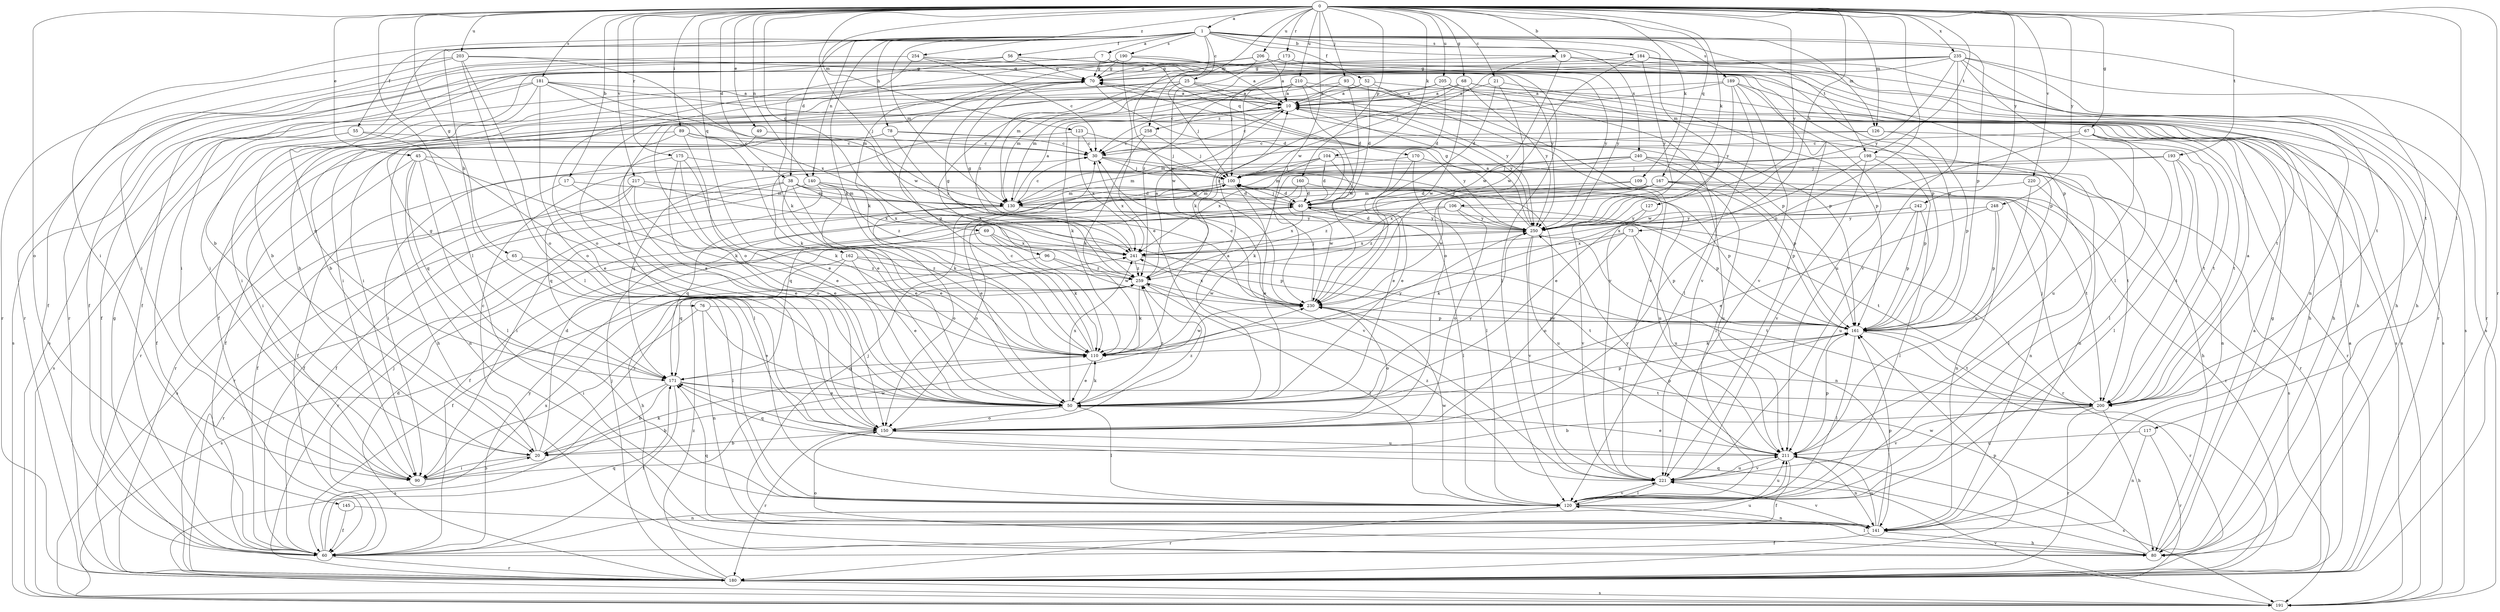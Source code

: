 strict digraph  {
0;
1;
7;
10;
17;
19;
20;
21;
25;
30;
38;
40;
45;
49;
50;
52;
55;
56;
60;
65;
67;
68;
69;
70;
73;
76;
78;
80;
89;
90;
93;
96;
100;
104;
106;
109;
110;
117;
120;
123;
126;
127;
130;
140;
141;
145;
150;
160;
161;
162;
167;
170;
171;
173;
175;
180;
181;
184;
189;
190;
191;
193;
198;
200;
203;
205;
206;
210;
211;
217;
220;
221;
230;
235;
240;
241;
242;
248;
250;
254;
258;
259;
0 -> 1  [label=a];
0 -> 17  [label=b];
0 -> 19  [label=b];
0 -> 21  [label=c];
0 -> 38  [label=d];
0 -> 45  [label=e];
0 -> 49  [label=e];
0 -> 65  [label=g];
0 -> 67  [label=g];
0 -> 68  [label=g];
0 -> 69  [label=g];
0 -> 73  [label=h];
0 -> 89  [label=i];
0 -> 93  [label=j];
0 -> 96  [label=j];
0 -> 104  [label=k];
0 -> 106  [label=k];
0 -> 109  [label=k];
0 -> 117  [label=l];
0 -> 120  [label=l];
0 -> 123  [label=m];
0 -> 126  [label=m];
0 -> 140  [label=n];
0 -> 145  [label=o];
0 -> 150  [label=o];
0 -> 160  [label=p];
0 -> 162  [label=q];
0 -> 167  [label=q];
0 -> 173  [label=r];
0 -> 175  [label=r];
0 -> 180  [label=r];
0 -> 181  [label=s];
0 -> 193  [label=t];
0 -> 198  [label=t];
0 -> 203  [label=u];
0 -> 205  [label=u];
0 -> 206  [label=u];
0 -> 210  [label=u];
0 -> 217  [label=v];
0 -> 220  [label=v];
0 -> 230  [label=w];
0 -> 235  [label=x];
0 -> 242  [label=y];
0 -> 248  [label=y];
0 -> 250  [label=y];
0 -> 254  [label=z];
0 -> 258  [label=z];
1 -> 7  [label=a];
1 -> 19  [label=b];
1 -> 20  [label=b];
1 -> 25  [label=c];
1 -> 38  [label=d];
1 -> 52  [label=f];
1 -> 55  [label=f];
1 -> 56  [label=f];
1 -> 76  [label=h];
1 -> 78  [label=h];
1 -> 90  [label=i];
1 -> 110  [label=k];
1 -> 126  [label=m];
1 -> 127  [label=m];
1 -> 130  [label=m];
1 -> 140  [label=n];
1 -> 161  [label=p];
1 -> 184  [label=s];
1 -> 189  [label=s];
1 -> 190  [label=s];
1 -> 198  [label=t];
1 -> 200  [label=t];
1 -> 230  [label=w];
1 -> 240  [label=x];
7 -> 70  [label=g];
7 -> 80  [label=h];
7 -> 90  [label=i];
7 -> 170  [label=q];
7 -> 180  [label=r];
10 -> 30  [label=c];
10 -> 110  [label=k];
10 -> 250  [label=y];
10 -> 258  [label=z];
17 -> 50  [label=e];
17 -> 60  [label=f];
17 -> 130  [label=m];
19 -> 70  [label=g];
19 -> 80  [label=h];
19 -> 100  [label=j];
19 -> 191  [label=s];
19 -> 230  [label=w];
20 -> 30  [label=c];
20 -> 40  [label=d];
20 -> 90  [label=i];
20 -> 259  [label=z];
21 -> 10  [label=a];
21 -> 40  [label=d];
21 -> 80  [label=h];
21 -> 150  [label=o];
25 -> 10  [label=a];
25 -> 20  [label=b];
25 -> 90  [label=i];
25 -> 100  [label=j];
25 -> 110  [label=k];
25 -> 161  [label=p];
25 -> 191  [label=s];
30 -> 100  [label=j];
30 -> 221  [label=v];
30 -> 241  [label=x];
30 -> 250  [label=y];
38 -> 40  [label=d];
38 -> 50  [label=e];
38 -> 60  [label=f];
38 -> 110  [label=k];
38 -> 130  [label=m];
38 -> 191  [label=s];
38 -> 241  [label=x];
40 -> 100  [label=j];
40 -> 120  [label=l];
40 -> 150  [label=o];
40 -> 200  [label=t];
40 -> 241  [label=x];
40 -> 250  [label=y];
45 -> 100  [label=j];
45 -> 110  [label=k];
45 -> 120  [label=l];
45 -> 141  [label=n];
45 -> 171  [label=q];
45 -> 180  [label=r];
49 -> 30  [label=c];
49 -> 120  [label=l];
50 -> 10  [label=a];
50 -> 20  [label=b];
50 -> 110  [label=k];
50 -> 120  [label=l];
50 -> 150  [label=o];
50 -> 161  [label=p];
50 -> 241  [label=x];
50 -> 250  [label=y];
50 -> 259  [label=z];
52 -> 10  [label=a];
52 -> 30  [label=c];
52 -> 40  [label=d];
52 -> 191  [label=s];
52 -> 221  [label=v];
55 -> 30  [label=c];
55 -> 50  [label=e];
55 -> 60  [label=f];
55 -> 191  [label=s];
56 -> 70  [label=g];
56 -> 120  [label=l];
56 -> 150  [label=o];
56 -> 180  [label=r];
56 -> 250  [label=y];
60 -> 70  [label=g];
60 -> 100  [label=j];
60 -> 171  [label=q];
60 -> 180  [label=r];
60 -> 211  [label=u];
60 -> 241  [label=x];
60 -> 250  [label=y];
65 -> 120  [label=l];
65 -> 180  [label=r];
65 -> 259  [label=z];
67 -> 30  [label=c];
67 -> 120  [label=l];
67 -> 180  [label=r];
67 -> 200  [label=t];
67 -> 211  [label=u];
67 -> 230  [label=w];
68 -> 10  [label=a];
68 -> 130  [label=m];
68 -> 161  [label=p];
68 -> 191  [label=s];
68 -> 230  [label=w];
68 -> 250  [label=y];
68 -> 259  [label=z];
69 -> 110  [label=k];
69 -> 161  [label=p];
69 -> 180  [label=r];
69 -> 241  [label=x];
70 -> 10  [label=a];
70 -> 40  [label=d];
70 -> 191  [label=s];
73 -> 110  [label=k];
73 -> 150  [label=o];
73 -> 161  [label=p];
73 -> 211  [label=u];
73 -> 241  [label=x];
76 -> 50  [label=e];
76 -> 90  [label=i];
76 -> 141  [label=n];
76 -> 161  [label=p];
78 -> 30  [label=c];
78 -> 60  [label=f];
78 -> 80  [label=h];
78 -> 200  [label=t];
78 -> 241  [label=x];
80 -> 10  [label=a];
80 -> 70  [label=g];
80 -> 120  [label=l];
80 -> 150  [label=o];
80 -> 171  [label=q];
80 -> 230  [label=w];
89 -> 30  [label=c];
89 -> 50  [label=e];
89 -> 90  [label=i];
89 -> 110  [label=k];
89 -> 180  [label=r];
89 -> 250  [label=y];
90 -> 20  [label=b];
90 -> 110  [label=k];
90 -> 230  [label=w];
93 -> 10  [label=a];
93 -> 40  [label=d];
93 -> 90  [label=i];
93 -> 221  [label=v];
96 -> 60  [label=f];
96 -> 230  [label=w];
96 -> 259  [label=z];
100 -> 40  [label=d];
100 -> 50  [label=e];
100 -> 130  [label=m];
100 -> 161  [label=p];
104 -> 40  [label=d];
104 -> 50  [label=e];
104 -> 100  [label=j];
104 -> 130  [label=m];
104 -> 180  [label=r];
104 -> 241  [label=x];
106 -> 60  [label=f];
106 -> 150  [label=o];
106 -> 161  [label=p];
106 -> 250  [label=y];
106 -> 259  [label=z];
109 -> 130  [label=m];
109 -> 200  [label=t];
109 -> 211  [label=u];
109 -> 259  [label=z];
110 -> 30  [label=c];
110 -> 50  [label=e];
110 -> 70  [label=g];
110 -> 171  [label=q];
110 -> 230  [label=w];
110 -> 250  [label=y];
117 -> 141  [label=n];
117 -> 180  [label=r];
117 -> 211  [label=u];
120 -> 141  [label=n];
120 -> 180  [label=r];
120 -> 211  [label=u];
120 -> 221  [label=v];
120 -> 230  [label=w];
123 -> 30  [label=c];
123 -> 50  [label=e];
123 -> 100  [label=j];
123 -> 241  [label=x];
126 -> 30  [label=c];
126 -> 130  [label=m];
126 -> 161  [label=p];
126 -> 200  [label=t];
127 -> 221  [label=v];
127 -> 250  [label=y];
130 -> 10  [label=a];
130 -> 30  [label=c];
130 -> 150  [label=o];
130 -> 171  [label=q];
130 -> 180  [label=r];
130 -> 250  [label=y];
140 -> 40  [label=d];
140 -> 50  [label=e];
140 -> 90  [label=i];
140 -> 180  [label=r];
140 -> 241  [label=x];
140 -> 259  [label=z];
141 -> 60  [label=f];
141 -> 80  [label=h];
141 -> 100  [label=j];
141 -> 161  [label=p];
141 -> 171  [label=q];
141 -> 211  [label=u];
141 -> 221  [label=v];
145 -> 60  [label=f];
145 -> 141  [label=n];
150 -> 10  [label=a];
150 -> 20  [label=b];
150 -> 161  [label=p];
150 -> 180  [label=r];
150 -> 211  [label=u];
150 -> 259  [label=z];
160 -> 40  [label=d];
160 -> 50  [label=e];
160 -> 211  [label=u];
160 -> 230  [label=w];
161 -> 110  [label=k];
161 -> 120  [label=l];
161 -> 180  [label=r];
161 -> 200  [label=t];
162 -> 50  [label=e];
162 -> 80  [label=h];
162 -> 171  [label=q];
162 -> 200  [label=t];
162 -> 259  [label=z];
167 -> 40  [label=d];
167 -> 130  [label=m];
167 -> 141  [label=n];
167 -> 161  [label=p];
167 -> 171  [label=q];
167 -> 180  [label=r];
167 -> 191  [label=s];
167 -> 230  [label=w];
167 -> 241  [label=x];
170 -> 50  [label=e];
170 -> 100  [label=j];
170 -> 120  [label=l];
170 -> 200  [label=t];
171 -> 20  [label=b];
171 -> 50  [label=e];
171 -> 60  [label=f];
171 -> 70  [label=g];
171 -> 191  [label=s];
171 -> 200  [label=t];
173 -> 20  [label=b];
173 -> 70  [label=g];
173 -> 80  [label=h];
173 -> 100  [label=j];
173 -> 161  [label=p];
173 -> 259  [label=z];
175 -> 50  [label=e];
175 -> 90  [label=i];
175 -> 100  [label=j];
175 -> 110  [label=k];
175 -> 150  [label=o];
180 -> 10  [label=a];
180 -> 40  [label=d];
180 -> 100  [label=j];
180 -> 161  [label=p];
180 -> 191  [label=s];
180 -> 259  [label=z];
181 -> 10  [label=a];
181 -> 60  [label=f];
181 -> 130  [label=m];
181 -> 150  [label=o];
181 -> 161  [label=p];
181 -> 171  [label=q];
181 -> 191  [label=s];
181 -> 241  [label=x];
184 -> 70  [label=g];
184 -> 180  [label=r];
184 -> 191  [label=s];
184 -> 230  [label=w];
184 -> 250  [label=y];
189 -> 10  [label=a];
189 -> 80  [label=h];
189 -> 120  [label=l];
189 -> 150  [label=o];
189 -> 211  [label=u];
189 -> 221  [label=v];
189 -> 250  [label=y];
190 -> 10  [label=a];
190 -> 50  [label=e];
190 -> 60  [label=f];
190 -> 70  [label=g];
190 -> 90  [label=i];
190 -> 150  [label=o];
190 -> 161  [label=p];
190 -> 221  [label=v];
191 -> 221  [label=v];
193 -> 100  [label=j];
193 -> 110  [label=k];
193 -> 120  [label=l];
193 -> 141  [label=n];
193 -> 200  [label=t];
198 -> 50  [label=e];
198 -> 60  [label=f];
198 -> 100  [label=j];
198 -> 141  [label=n];
198 -> 161  [label=p];
198 -> 221  [label=v];
200 -> 10  [label=a];
200 -> 20  [label=b];
200 -> 80  [label=h];
200 -> 100  [label=j];
200 -> 180  [label=r];
200 -> 221  [label=v];
203 -> 60  [label=f];
203 -> 70  [label=g];
203 -> 120  [label=l];
203 -> 150  [label=o];
203 -> 180  [label=r];
203 -> 230  [label=w];
205 -> 10  [label=a];
205 -> 20  [label=b];
205 -> 40  [label=d];
205 -> 161  [label=p];
205 -> 221  [label=v];
206 -> 10  [label=a];
206 -> 60  [label=f];
206 -> 70  [label=g];
206 -> 110  [label=k];
206 -> 161  [label=p];
206 -> 230  [label=w];
206 -> 250  [label=y];
210 -> 10  [label=a];
210 -> 60  [label=f];
210 -> 90  [label=i];
210 -> 130  [label=m];
210 -> 200  [label=t];
210 -> 230  [label=w];
210 -> 250  [label=y];
211 -> 50  [label=e];
211 -> 60  [label=f];
211 -> 141  [label=n];
211 -> 161  [label=p];
211 -> 171  [label=q];
211 -> 191  [label=s];
211 -> 221  [label=v];
211 -> 250  [label=y];
217 -> 50  [label=e];
217 -> 60  [label=f];
217 -> 130  [label=m];
217 -> 171  [label=q];
217 -> 221  [label=v];
220 -> 120  [label=l];
220 -> 130  [label=m];
220 -> 211  [label=u];
221 -> 120  [label=l];
221 -> 211  [label=u];
221 -> 259  [label=z];
230 -> 30  [label=c];
230 -> 100  [label=j];
230 -> 150  [label=o];
230 -> 161  [label=p];
230 -> 241  [label=x];
235 -> 70  [label=g];
235 -> 110  [label=k];
235 -> 120  [label=l];
235 -> 130  [label=m];
235 -> 141  [label=n];
235 -> 180  [label=r];
235 -> 200  [label=t];
235 -> 221  [label=v];
235 -> 250  [label=y];
235 -> 259  [label=z];
240 -> 80  [label=h];
240 -> 100  [label=j];
240 -> 120  [label=l];
240 -> 130  [label=m];
240 -> 161  [label=p];
240 -> 171  [label=q];
241 -> 70  [label=g];
241 -> 200  [label=t];
241 -> 259  [label=z];
242 -> 120  [label=l];
242 -> 161  [label=p];
242 -> 211  [label=u];
242 -> 241  [label=x];
242 -> 250  [label=y];
248 -> 50  [label=e];
248 -> 141  [label=n];
248 -> 161  [label=p];
248 -> 250  [label=y];
250 -> 10  [label=a];
250 -> 40  [label=d];
250 -> 70  [label=g];
250 -> 141  [label=n];
250 -> 211  [label=u];
250 -> 221  [label=v];
250 -> 241  [label=x];
254 -> 30  [label=c];
254 -> 70  [label=g];
254 -> 90  [label=i];
254 -> 110  [label=k];
254 -> 250  [label=y];
258 -> 30  [label=c];
258 -> 100  [label=j];
258 -> 110  [label=k];
259 -> 10  [label=a];
259 -> 70  [label=g];
259 -> 110  [label=k];
259 -> 120  [label=l];
259 -> 191  [label=s];
259 -> 230  [label=w];
}

